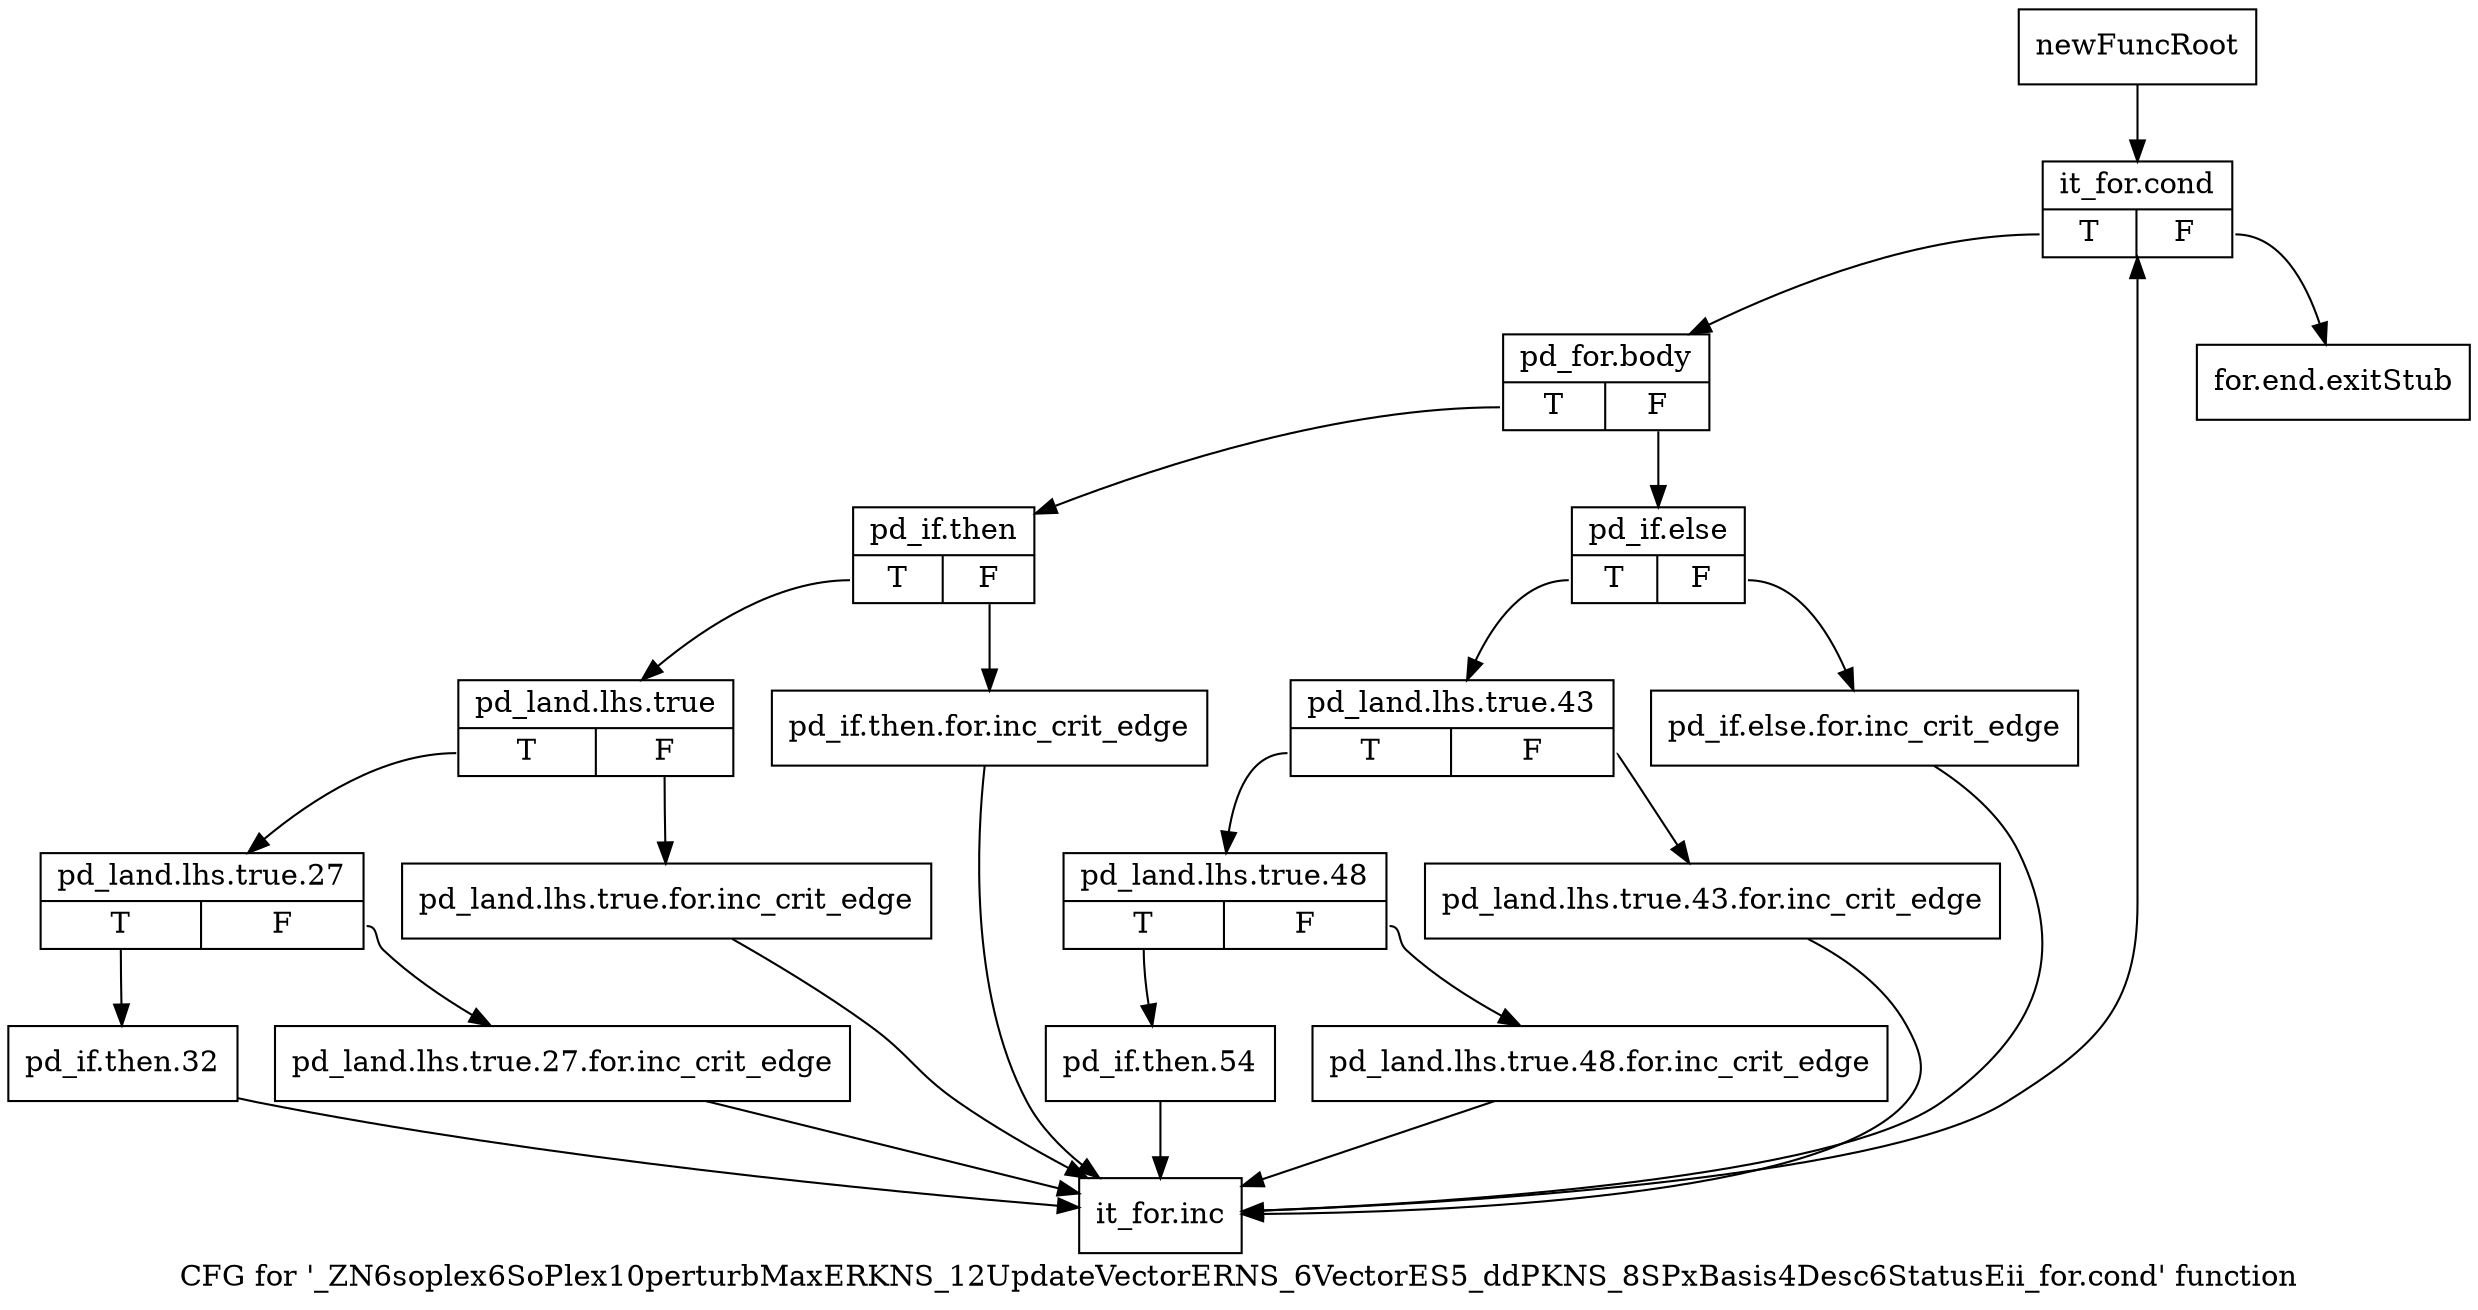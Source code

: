 digraph "CFG for '_ZN6soplex6SoPlex10perturbMaxERKNS_12UpdateVectorERNS_6VectorES5_ddPKNS_8SPxBasis4Desc6StatusEii_for.cond' function" {
	label="CFG for '_ZN6soplex6SoPlex10perturbMaxERKNS_12UpdateVectorERNS_6VectorES5_ddPKNS_8SPxBasis4Desc6StatusEii_for.cond' function";

	Node0x2ebfea0 [shape=record,label="{newFuncRoot}"];
	Node0x2ebfea0 -> Node0x2ebff40;
	Node0x2ebfef0 [shape=record,label="{for.end.exitStub}"];
	Node0x2ebff40 [shape=record,label="{it_for.cond|{<s0>T|<s1>F}}"];
	Node0x2ebff40:s0 -> Node0x2ebff90;
	Node0x2ebff40:s1 -> Node0x2ebfef0;
	Node0x2ebff90 [shape=record,label="{pd_for.body|{<s0>T|<s1>F}}"];
	Node0x2ebff90:s0 -> Node0x2ec0210;
	Node0x2ebff90:s1 -> Node0x2ebffe0;
	Node0x2ebffe0 [shape=record,label="{pd_if.else|{<s0>T|<s1>F}}"];
	Node0x2ebffe0:s0 -> Node0x2ec0080;
	Node0x2ebffe0:s1 -> Node0x2ec0030;
	Node0x2ec0030 [shape=record,label="{pd_if.else.for.inc_crit_edge}"];
	Node0x2ec0030 -> Node0x2ec0440;
	Node0x2ec0080 [shape=record,label="{pd_land.lhs.true.43|{<s0>T|<s1>F}}"];
	Node0x2ec0080:s0 -> Node0x2ec0120;
	Node0x2ec0080:s1 -> Node0x2ec00d0;
	Node0x2ec00d0 [shape=record,label="{pd_land.lhs.true.43.for.inc_crit_edge}"];
	Node0x2ec00d0 -> Node0x2ec0440;
	Node0x2ec0120 [shape=record,label="{pd_land.lhs.true.48|{<s0>T|<s1>F}}"];
	Node0x2ec0120:s0 -> Node0x2ec01c0;
	Node0x2ec0120:s1 -> Node0x2ec0170;
	Node0x2ec0170 [shape=record,label="{pd_land.lhs.true.48.for.inc_crit_edge}"];
	Node0x2ec0170 -> Node0x2ec0440;
	Node0x2ec01c0 [shape=record,label="{pd_if.then.54}"];
	Node0x2ec01c0 -> Node0x2ec0440;
	Node0x2ec0210 [shape=record,label="{pd_if.then|{<s0>T|<s1>F}}"];
	Node0x2ec0210:s0 -> Node0x2ec02b0;
	Node0x2ec0210:s1 -> Node0x2ec0260;
	Node0x2ec0260 [shape=record,label="{pd_if.then.for.inc_crit_edge}"];
	Node0x2ec0260 -> Node0x2ec0440;
	Node0x2ec02b0 [shape=record,label="{pd_land.lhs.true|{<s0>T|<s1>F}}"];
	Node0x2ec02b0:s0 -> Node0x2ec0350;
	Node0x2ec02b0:s1 -> Node0x2ec0300;
	Node0x2ec0300 [shape=record,label="{pd_land.lhs.true.for.inc_crit_edge}"];
	Node0x2ec0300 -> Node0x2ec0440;
	Node0x2ec0350 [shape=record,label="{pd_land.lhs.true.27|{<s0>T|<s1>F}}"];
	Node0x2ec0350:s0 -> Node0x2ec03f0;
	Node0x2ec0350:s1 -> Node0x2ec03a0;
	Node0x2ec03a0 [shape=record,label="{pd_land.lhs.true.27.for.inc_crit_edge}"];
	Node0x2ec03a0 -> Node0x2ec0440;
	Node0x2ec03f0 [shape=record,label="{pd_if.then.32}"];
	Node0x2ec03f0 -> Node0x2ec0440;
	Node0x2ec0440 [shape=record,label="{it_for.inc}"];
	Node0x2ec0440 -> Node0x2ebff40;
}
